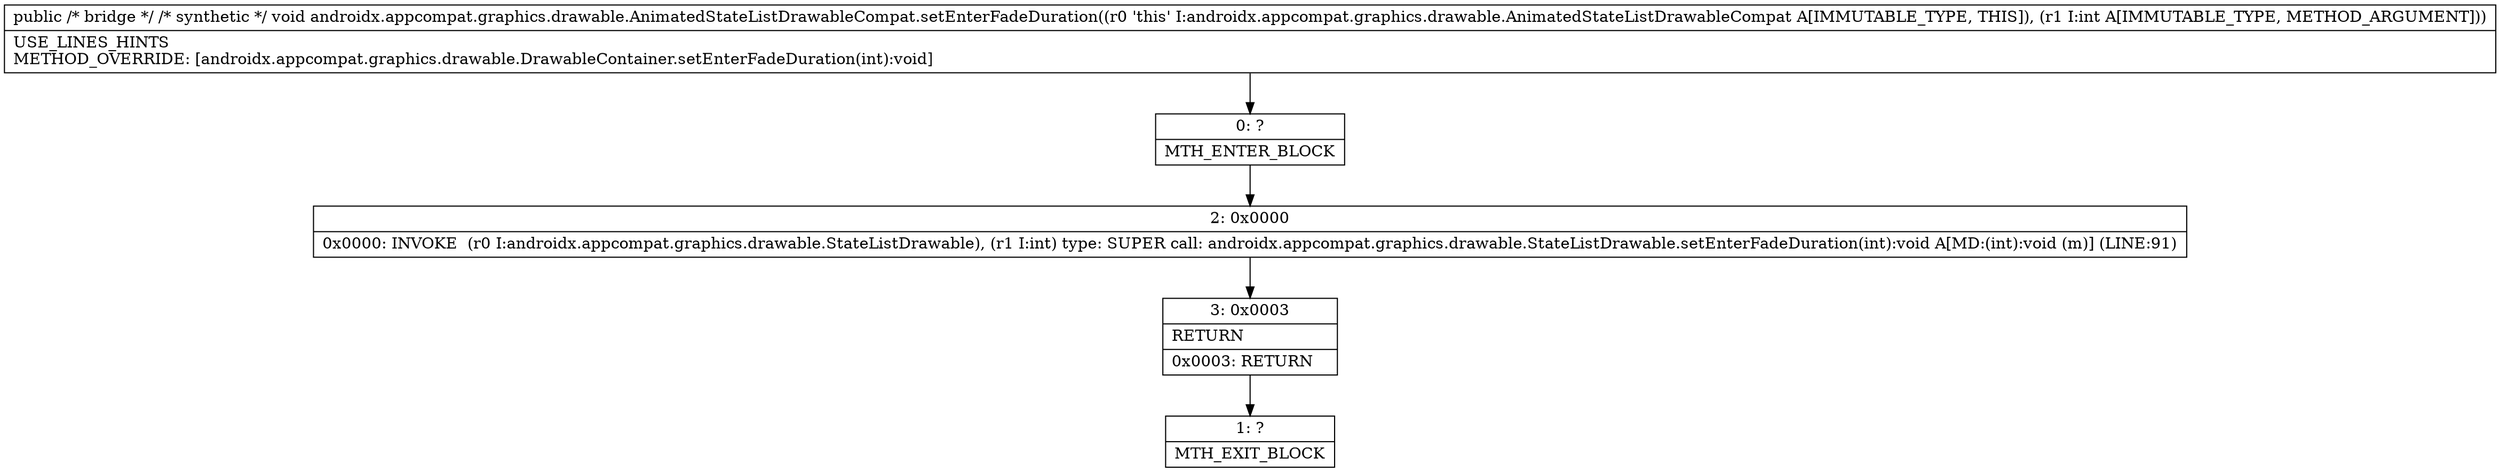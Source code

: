 digraph "CFG forandroidx.appcompat.graphics.drawable.AnimatedStateListDrawableCompat.setEnterFadeDuration(I)V" {
Node_0 [shape=record,label="{0\:\ ?|MTH_ENTER_BLOCK\l}"];
Node_2 [shape=record,label="{2\:\ 0x0000|0x0000: INVOKE  (r0 I:androidx.appcompat.graphics.drawable.StateListDrawable), (r1 I:int) type: SUPER call: androidx.appcompat.graphics.drawable.StateListDrawable.setEnterFadeDuration(int):void A[MD:(int):void (m)] (LINE:91)\l}"];
Node_3 [shape=record,label="{3\:\ 0x0003|RETURN\l|0x0003: RETURN   \l}"];
Node_1 [shape=record,label="{1\:\ ?|MTH_EXIT_BLOCK\l}"];
MethodNode[shape=record,label="{public \/* bridge *\/ \/* synthetic *\/ void androidx.appcompat.graphics.drawable.AnimatedStateListDrawableCompat.setEnterFadeDuration((r0 'this' I:androidx.appcompat.graphics.drawable.AnimatedStateListDrawableCompat A[IMMUTABLE_TYPE, THIS]), (r1 I:int A[IMMUTABLE_TYPE, METHOD_ARGUMENT]))  | USE_LINES_HINTS\lMETHOD_OVERRIDE: [androidx.appcompat.graphics.drawable.DrawableContainer.setEnterFadeDuration(int):void]\l}"];
MethodNode -> Node_0;Node_0 -> Node_2;
Node_2 -> Node_3;
Node_3 -> Node_1;
}

